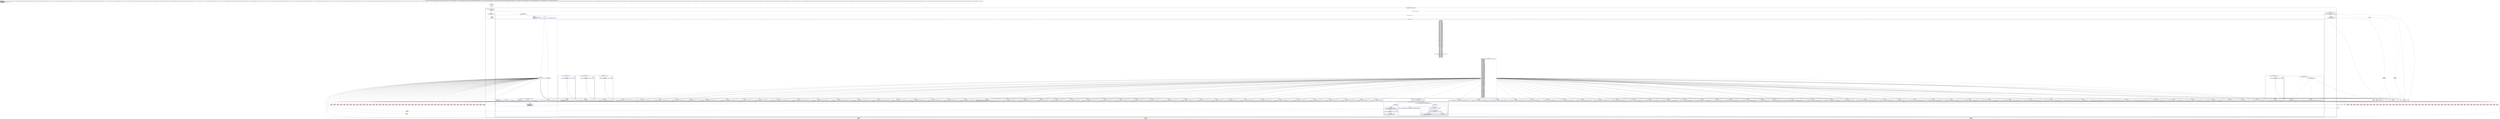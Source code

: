 digraph "CFG forandroidx.constraintlayout.widget.ConstraintSet.populateConstraint(Landroid\/content\/Context;Landroidx\/constraintlayout\/widget\/ConstraintSet$Constraint;Landroid\/content\/res\/TypedArray;Z)V" {
subgraph cluster_Region_2019691921 {
label = "R(1:(2:(2:3|4)|(3:6|(4:8|(1:14)|16|19)|(1:(1:242)))))";
node [shape=record,color=blue];
subgraph cluster_Region_1476681388 {
label = "R(2:(2:3|4)|(3:6|(4:8|(1:14)|16|19)|(1:(1:242))))";
node [shape=record,color=blue];
subgraph cluster_IfRegion_1310854575 {
label = "IF [B:248:0x0004] THEN: R(2:3|4) ELSE: null";
node [shape=record,color=blue];
Node_248 [shape=record,label="{248\:\ 0x0004|if (r18 != false) goto L3\l}"];
subgraph cluster_Region_678732357 {
label = "R(2:3|4)";
node [shape=record,color=blue];
Node_249 [shape=record,label="{249\:\ 0x0006|populateOverride(r15, r16, r17)\l}"];
Node_250 [shape=record,label="{250\:\ 0x0009|RETURN\l|return\l}"];
}
}
subgraph cluster_Region_314633006 {
label = "R(3:6|(4:8|(1:14)|16|19)|(1:(1:242)))";
node [shape=record,color=blue];
Node_251 [shape=record,label="{251\:\ 0x000a|int int r2 = r17.getIndexCount()\lint r3 = 0\l}"];
subgraph cluster_LoopRegion_1858381180 {
label = "LOOP:0: (4:8|(1:14)|16|19)";
node [shape=record,color=blue];
Node_252 [shape=record,label="{252\:\ 0x000f|LOOP_START\lLOOP:0: B:252:0x000f\-\>B:379:0x05eb\lPHI: r3 \l  PHI: (r3v1 'i' int) = (r3v0 'i' int), (r3v5 'i' int) binds: [B:251:0x000a, B:379:0x05eb] A[DONT_GENERATE, DONT_INLINE]\l|if (r3 \< r2) goto L8\l}"];
subgraph cluster_Region_858107518 {
label = "R(4:8|(1:14)|16|19)";
node [shape=record,color=blue];
Node_253 [shape=record,label="{253\:\ 0x0011|int int r4 = r17.getIndex(r3)\l}"];
subgraph cluster_IfRegion_1717904251 {
label = "IF [B:254:0x0018, B:256:0x001c, B:258:0x0020] THEN: R(1:14) ELSE: null";
node [shape=record,color=blue];
Node_254 [shape=record,label="{254\:\ 0x0018|if (r4 != androidx.constraintlayout.widget.C0169R.styleable.Constraint_android_id) goto L10\l}"];
Node_256 [shape=record,label="{256\:\ 0x001c|ADDED_TO_REGION\l|if (androidx.constraintlayout.widget.C0169R.styleable.Constraint_android_layout_marginStart != r4) goto L12\l}"];
Node_258 [shape=record,label="{258\:\ 0x0020|ADDED_TO_REGION\l|if (androidx.constraintlayout.widget.C0169R.styleable.Constraint_android_layout_marginEnd != r4) goto L14\l}"];
subgraph cluster_Region_1074932831 {
label = "R(1:14)";
node [shape=record,color=blue];
Node_259 [shape=record,label="{259\:\ 0x0022|r16.motion.mApply = true\lr16.layout.mApply = true\lr16.propertySet.mApply = true\lr16.transform.mApply = true\l}"];
}
}
subgraph cluster_SwitchRegion_1936276738 {
label = "Switch: 95
 case 1 -> R(2:237|1)
 case 2 -> R(2:235|1)
 case 3 -> R(2:233|1)
 case 4 -> R(2:231|1)
 case 5 -> R(2:229|1)
 case 6 -> R(2:227|1)
 case 7 -> R(2:225|1)
 case 8 -> R(1:(2:222|1)(1:1))
 case 9 -> R(2:218|1)
 case 10 -> R(2:216|1)
 case 11 -> R(2:214|1)
 case 12 -> R(2:212|1)
 case 13 -> R(2:210|1)
 case 14 -> R(2:208|1)
 case 15 -> R(2:206|1)
 case 16 -> R(2:204|1)
 case 17 -> R(2:202|1)
 case 18 -> R(2:200|1)
 case 19 -> R(2:198|1)
 case 20 -> R(2:196|1)
 case 21 -> R(2:194|1)
 case 22 -> R(2:192|1)
 case 23 -> R(2:190|1)
 case 24 -> R(2:188|1)
 case 25 -> R(2:186|1)
 case 26 -> R(2:184|1)
 case 27 -> R(2:182|1)
 case 28 -> R(2:180|1)
 case 29 -> R(2:178|1)
 case 30 -> R(2:176|1)
 case 31 -> R(1:(2:173|1)(1:1))
 case 32 -> R(2:169|1)
 case 33 -> R(2:167|1)
 case 34 -> R(2:165|1)
 case 35 -> R(2:163|1)
 case 36 -> R(2:161|1)
 case 37 -> R(2:159|1)
 case 38 -> R(2:157|1)
 case 39 -> R(2:155|1)
 case 40 -> R(2:153|1)
 case 41 -> R(2:151|1)
 case 42 -> R(2:149|1)
 case 43 -> R(2:147|1)
 case 44 -> R(1:(2:144|1)(1:1))
 case 45 -> R(2:140|1)
 case 46 -> R(2:138|1)
 case 47 -> R(2:136|1)
 case 48 -> R(2:134|1)
 case 49 -> R(2:132|1)
 case 50 -> R(2:130|1)
 case 51 -> R(2:128|1)
 case 52 -> R(2:126|1)
 case 53 -> R(1:(2:123|1)(1:1))
 case 54 -> R(2:119|1)
 case 55 -> R(2:117|1)
 case 56 -> R(2:115|1)
 case 57 -> R(2:113|1)
 case 58 -> R(2:111|1)
 case 59 -> R(2:109|1)
 case 60 -> R(2:107|1)
 case 61 -> R(2:105|1)
 case 62 -> R(2:103|1)
 case 63 -> R(2:101|1)
 case 64 -> R(2:99|1)
 case 65 -> R(1:(2:95|1)(2:97|1))
 case 66 -> R(2:91|1)
 case 67 -> R(2:89|1)
 case 68 -> R(2:87|1)
 case 69 -> R(2:85|1)
 case 70 -> R(2:83|1)
 case 71 -> R(2:81|1)
 case 72 -> R(2:79|1)
 case 73 -> R(2:77|1)
 case 74 -> R(2:75|1)
 case 75 -> R(2:73|1)
 case 76 -> R(2:71|1)
 case 77 -> R(2:69|1)
 case 78 -> R(2:67|1)
 case 79 -> R(2:65|1)
 case 80 -> R(2:63|1)
 case 81 -> R(2:61|1)
 case 82 -> R(2:59|1)
 case 83 -> R(2:57|1)
 case 84 -> R(2:55|1)
 case 85 -> R(2:53|1)
 case 86 -> R(2:36|(2:38|(2:40|1)(1:1))(1:(2:51|1)(2:45|(2:47|1)(2:49|1))))
 case 87 -> R(2:34|1)
 case 88, 89, 90, default -> R(2:17|1)
 case 91 -> R(2:32|1)
 case 92 -> R(2:30|1)
 case 93 -> R(2:28|1)
 case 94 -> R(2:26|1)
 case 95 -> R(2:24|1)
 case 96 -> R(2:22|1)
 case 97 -> R(2:20|1)";
node [shape=record,color=blue];
Node_261 [shape=record,label="{261\:\ 0x0044|switch(androidx.constraintlayout.widget.ConstraintSet.mapToConstant.get(r4)) \{\l    case 1: goto L237;\l    case 2: goto L235;\l    case 3: goto L233;\l    case 4: goto L231;\l    case 5: goto L229;\l    case 6: goto L227;\l    case 7: goto L225;\l    case 8: goto L220;\l    case 9: goto L218;\l    case 10: goto L216;\l    case 11: goto L214;\l    case 12: goto L212;\l    case 13: goto L210;\l    case 14: goto L208;\l    case 15: goto L206;\l    case 16: goto L204;\l    case 17: goto L202;\l    case 18: goto L200;\l    case 19: goto L198;\l    case 20: goto L196;\l    case 21: goto L194;\l    case 22: goto L192;\l    case 23: goto L190;\l    case 24: goto L188;\l    case 25: goto L186;\l    case 26: goto L184;\l    case 27: goto L182;\l    case 28: goto L180;\l    case 29: goto L178;\l    case 30: goto L176;\l    case 31: goto L171;\l    case 32: goto L169;\l    case 33: goto L167;\l    case 34: goto L165;\l    case 35: goto L163;\l    case 36: goto L161;\l    case 37: goto L159;\l    case 38: goto L157;\l    case 39: goto L155;\l    case 40: goto L153;\l    case 41: goto L151;\l    case 42: goto L149;\l    case 43: goto L147;\l    case 44: goto L142;\l    case 45: goto L140;\l    case 46: goto L138;\l    case 47: goto L136;\l    case 48: goto L134;\l    case 49: goto L132;\l    case 50: goto L130;\l    case 51: goto L128;\l    case 52: goto L126;\l    case 53: goto L121;\l    case 54: goto L119;\l    case 55: goto L117;\l    case 56: goto L115;\l    case 57: goto L113;\l    case 58: goto L111;\l    case 59: goto L109;\l    case 60: goto L107;\l    case 61: goto L105;\l    case 62: goto L103;\l    case 63: goto L101;\l    case 64: goto L99;\l    case 65: goto L93;\l    case 66: goto L91;\l    case 67: goto L89;\l    case 68: goto L87;\l    case 69: goto L85;\l    case 70: goto L83;\l    case 71: goto L81;\l    case 72: goto L79;\l    case 73: goto L77;\l    case 74: goto L75;\l    case 75: goto L73;\l    case 76: goto L71;\l    case 77: goto L69;\l    case 78: goto L67;\l    case 79: goto L65;\l    case 80: goto L63;\l    case 81: goto L61;\l    case 82: goto L59;\l    case 83: goto L57;\l    case 84: goto L55;\l    case 85: goto L53;\l    case 86: goto L36;\l    case 87: goto L34;\l    case 88: goto L17;\l    case 89: goto L17;\l    case 90: goto L17;\l    case 91: goto L32;\l    case 92: goto L30;\l    case 93: goto L28;\l    case 94: goto L26;\l    case 95: goto L24;\l    case 96: goto L22;\l    case 97: goto L20;\l    default: goto L17;\l\}\l}"];
subgraph cluster_Region_952998230 {
label = "R(2:237|1)";
node [shape=record,color=blue];
Node_378 [shape=record,label="{378\:\ 0x05de|r16.layout.baselineToBaseline = lookupID(r17, r4, r16.layout.baselineToBaseline)\l}"];
Node_InsnContainer_983165903 [shape=record,label="{|break\l}"];
}
subgraph cluster_Region_646289007 {
label = "R(2:235|1)";
node [shape=record,color=blue];
Node_377 [shape=record,label="{377\:\ 0x05d1|r16.layout.bottomMargin = r17.getDimensionPixelSize(r4, r16.layout.bottomMargin)\l}"];
Node_InsnContainer_1678300742 [shape=record,label="{|break\l}"];
}
subgraph cluster_Region_1765021503 {
label = "R(2:233|1)";
node [shape=record,color=blue];
Node_376 [shape=record,label="{376\:\ 0x05c4|r16.layout.bottomToBottom = lookupID(r17, r4, r16.layout.bottomToBottom)\l}"];
Node_InsnContainer_1776494088 [shape=record,label="{|break\l}"];
}
subgraph cluster_Region_1401923126 {
label = "R(2:231|1)";
node [shape=record,color=blue];
Node_375 [shape=record,label="{375\:\ 0x05b7|r16.layout.bottomToTop = lookupID(r17, r4, r16.layout.bottomToTop)\l}"];
Node_InsnContainer_943886271 [shape=record,label="{|break\l}"];
}
subgraph cluster_Region_131895864 {
label = "R(2:229|1)";
node [shape=record,color=blue];
Node_374 [shape=record,label="{374\:\ 0x05ae|r16.layout.dimensionRatio = r17.getString(r4)\l}"];
Node_InsnContainer_1299238123 [shape=record,label="{|break\l}"];
}
subgraph cluster_Region_232806978 {
label = "R(2:227|1)";
node [shape=record,color=blue];
Node_373 [shape=record,label="{373\:\ 0x05a1|r16.layout.editorAbsoluteX = r17.getDimensionPixelOffset(r4, r16.layout.editorAbsoluteX)\l}"];
Node_InsnContainer_1869126117 [shape=record,label="{|break\l}"];
}
subgraph cluster_Region_1143220526 {
label = "R(2:225|1)";
node [shape=record,color=blue];
Node_372 [shape=record,label="{372\:\ 0x0594|r16.layout.editorAbsoluteY = r17.getDimensionPixelOffset(r4, r16.layout.editorAbsoluteY)\l}"];
Node_InsnContainer_533410150 [shape=record,label="{|break\l}"];
}
subgraph cluster_Region_861432407 {
label = "R(1:(2:222|1)(1:1))";
node [shape=record,color=blue];
subgraph cluster_IfRegion_2021977923 {
label = "IF [B:370:0x0585] THEN: R(2:222|1) ELSE: R(1:1)";
node [shape=record,color=blue];
Node_370 [shape=record,label="{370\:\ 0x0585|if (android.os.Build.VERSION.SDK_INT \>= 17) goto L222\l}"];
subgraph cluster_Region_1781832074 {
label = "R(2:222|1)";
node [shape=record,color=blue];
Node_371 [shape=record,label="{371\:\ 0x0587|r16.layout.endMargin = r17.getDimensionPixelSize(r4, r16.layout.endMargin)\l}"];
Node_InsnContainer_1401480711 [shape=record,label="{|break\l}"];
}
subgraph cluster_Region_353283345 {
label = "R(1:1)";
node [shape=record,color=blue];
Node_InsnContainer_1710516021 [shape=record,label="{|break\l}"];
}
}
}
subgraph cluster_Region_152734630 {
label = "R(2:218|1)";
node [shape=record,color=blue];
Node_368 [shape=record,label="{368\:\ 0x0576|r16.layout.endToEnd = lookupID(r17, r4, r16.layout.endToEnd)\l}"];
Node_InsnContainer_987062847 [shape=record,label="{|break\l}"];
}
subgraph cluster_Region_111669901 {
label = "R(2:216|1)";
node [shape=record,color=blue];
Node_367 [shape=record,label="{367\:\ 0x0568|r16.layout.endToStart = lookupID(r17, r4, r16.layout.endToStart)\l}"];
Node_InsnContainer_779686844 [shape=record,label="{|break\l}"];
}
subgraph cluster_Region_1664079406 {
label = "R(2:214|1)";
node [shape=record,color=blue];
Node_366 [shape=record,label="{366\:\ 0x055a|r16.layout.goneBottomMargin = r17.getDimensionPixelSize(r4, r16.layout.goneBottomMargin)\l}"];
Node_InsnContainer_1325352263 [shape=record,label="{|break\l}"];
}
subgraph cluster_Region_756673288 {
label = "R(2:212|1)";
node [shape=record,color=blue];
Node_365 [shape=record,label="{365\:\ 0x054c|r16.layout.goneEndMargin = r17.getDimensionPixelSize(r4, r16.layout.goneEndMargin)\l}"];
Node_InsnContainer_150228578 [shape=record,label="{|break\l}"];
}
subgraph cluster_Region_1887634102 {
label = "R(2:210|1)";
node [shape=record,color=blue];
Node_364 [shape=record,label="{364\:\ 0x053e|r16.layout.goneLeftMargin = r17.getDimensionPixelSize(r4, r16.layout.goneLeftMargin)\l}"];
Node_InsnContainer_421593561 [shape=record,label="{|break\l}"];
}
subgraph cluster_Region_1225369009 {
label = "R(2:208|1)";
node [shape=record,color=blue];
Node_363 [shape=record,label="{363\:\ 0x0530|r16.layout.goneRightMargin = r17.getDimensionPixelSize(r4, r16.layout.goneRightMargin)\l}"];
Node_InsnContainer_2141390258 [shape=record,label="{|break\l}"];
}
subgraph cluster_Region_1418363928 {
label = "R(2:206|1)";
node [shape=record,color=blue];
Node_362 [shape=record,label="{362\:\ 0x0522|r16.layout.goneStartMargin = r17.getDimensionPixelSize(r4, r16.layout.goneStartMargin)\l}"];
Node_InsnContainer_1271050876 [shape=record,label="{|break\l}"];
}
subgraph cluster_Region_917074986 {
label = "R(2:204|1)";
node [shape=record,color=blue];
Node_361 [shape=record,label="{361\:\ 0x0514|r16.layout.goneTopMargin = r17.getDimensionPixelSize(r4, r16.layout.goneTopMargin)\l}"];
Node_InsnContainer_1634689592 [shape=record,label="{|break\l}"];
}
subgraph cluster_Region_1582778107 {
label = "R(2:202|1)";
node [shape=record,color=blue];
Node_360 [shape=record,label="{360\:\ 0x0506|r16.layout.guideBegin = r17.getDimensionPixelOffset(r4, r16.layout.guideBegin)\l}"];
Node_InsnContainer_1892780037 [shape=record,label="{|break\l}"];
}
subgraph cluster_Region_1526158509 {
label = "R(2:200|1)";
node [shape=record,color=blue];
Node_359 [shape=record,label="{359\:\ 0x04f8|r16.layout.guideEnd = r17.getDimensionPixelOffset(r4, r16.layout.guideEnd)\l}"];
Node_InsnContainer_397970744 [shape=record,label="{|break\l}"];
}
subgraph cluster_Region_1524478383 {
label = "R(2:198|1)";
node [shape=record,color=blue];
Node_358 [shape=record,label="{358\:\ 0x04ea|r16.layout.guidePercent = r17.getFloat(r4, r16.layout.guidePercent)\l}"];
Node_InsnContainer_1236765921 [shape=record,label="{|break\l}"];
}
subgraph cluster_Region_656967418 {
label = "R(2:196|1)";
node [shape=record,color=blue];
Node_357 [shape=record,label="{357\:\ 0x04dc|r16.layout.horizontalBias = r17.getFloat(r4, r16.layout.horizontalBias)\l}"];
Node_InsnContainer_1406359885 [shape=record,label="{|break\l}"];
}
subgraph cluster_Region_1126988922 {
label = "R(2:194|1)";
node [shape=record,color=blue];
Node_356 [shape=record,label="{356\:\ 0x04ce|r16.layout.mHeight = r17.getLayoutDimension(r4, r16.layout.mHeight)\l}"];
Node_InsnContainer_792617618 [shape=record,label="{|break\l}"];
}
subgraph cluster_Region_597564046 {
label = "R(2:192|1)";
node [shape=record,color=blue];
Node_355 [shape=record,label="{355\:\ 0x04b4|r16.propertySet.visibility = r17.getInt(r4, r16.propertySet.visibility)\lr16.propertySet.visibility = androidx.constraintlayout.widget.ConstraintSet.VISIBILITY_FLAGS[r16.propertySet.visibility]\l}"];
Node_InsnContainer_2084371200 [shape=record,label="{|break\l}"];
}
subgraph cluster_Region_351901595 {
label = "R(2:190|1)";
node [shape=record,color=blue];
Node_354 [shape=record,label="{354\:\ 0x04a6|r16.layout.mWidth = r17.getLayoutDimension(r4, r16.layout.mWidth)\l}"];
Node_InsnContainer_152678626 [shape=record,label="{|break\l}"];
}
subgraph cluster_Region_2005257384 {
label = "R(2:188|1)";
node [shape=record,color=blue];
Node_353 [shape=record,label="{353\:\ 0x0498|r16.layout.leftMargin = r17.getDimensionPixelSize(r4, r16.layout.leftMargin)\l}"];
Node_InsnContainer_1086953917 [shape=record,label="{|break\l}"];
}
subgraph cluster_Region_1466610062 {
label = "R(2:186|1)";
node [shape=record,color=blue];
Node_352 [shape=record,label="{352\:\ 0x048a|r16.layout.leftToLeft = lookupID(r17, r4, r16.layout.leftToLeft)\l}"];
Node_InsnContainer_473913796 [shape=record,label="{|break\l}"];
}
subgraph cluster_Region_74681223 {
label = "R(2:184|1)";
node [shape=record,color=blue];
Node_351 [shape=record,label="{351\:\ 0x047c|r16.layout.leftToRight = lookupID(r17, r4, r16.layout.leftToRight)\l}"];
Node_InsnContainer_130041272 [shape=record,label="{|break\l}"];
}
subgraph cluster_Region_1550750173 {
label = "R(2:182|1)";
node [shape=record,color=blue];
Node_350 [shape=record,label="{350\:\ 0x046e|r16.layout.orientation = r17.getInt(r4, r16.layout.orientation)\l}"];
Node_InsnContainer_1134197506 [shape=record,label="{|break\l}"];
}
subgraph cluster_Region_89646708 {
label = "R(2:180|1)";
node [shape=record,color=blue];
Node_349 [shape=record,label="{349\:\ 0x0460|r16.layout.rightMargin = r17.getDimensionPixelSize(r4, r16.layout.rightMargin)\l}"];
Node_InsnContainer_1326585533 [shape=record,label="{|break\l}"];
}
subgraph cluster_Region_120832401 {
label = "R(2:178|1)";
node [shape=record,color=blue];
Node_348 [shape=record,label="{348\:\ 0x0452|r16.layout.rightToLeft = lookupID(r17, r4, r16.layout.rightToLeft)\l}"];
Node_InsnContainer_688232418 [shape=record,label="{|break\l}"];
}
subgraph cluster_Region_520375619 {
label = "R(2:176|1)";
node [shape=record,color=blue];
Node_347 [shape=record,label="{347\:\ 0x0444|r16.layout.rightToRight = lookupID(r17, r4, r16.layout.rightToRight)\l}"];
Node_InsnContainer_753789695 [shape=record,label="{|break\l}"];
}
subgraph cluster_Region_1019205131 {
label = "R(1:(2:173|1)(1:1))";
node [shape=record,color=blue];
subgraph cluster_IfRegion_1674025183 {
label = "IF [B:345:0x0434] THEN: R(2:173|1) ELSE: R(1:1)";
node [shape=record,color=blue];
Node_345 [shape=record,label="{345\:\ 0x0434|if (android.os.Build.VERSION.SDK_INT \>= 17) goto L173\l}"];
subgraph cluster_Region_927778567 {
label = "R(2:173|1)";
node [shape=record,color=blue];
Node_346 [shape=record,label="{346\:\ 0x0436|r16.layout.startMargin = r17.getDimensionPixelSize(r4, r16.layout.startMargin)\l}"];
Node_InsnContainer_1727572418 [shape=record,label="{|break\l}"];
}
subgraph cluster_Region_629218800 {
label = "R(1:1)";
node [shape=record,color=blue];
Node_InsnContainer_1741461701 [shape=record,label="{|break\l}"];
}
}
}
subgraph cluster_Region_227730396 {
label = "R(2:169|1)";
node [shape=record,color=blue];
Node_343 [shape=record,label="{343\:\ 0x0424|r16.layout.startToEnd = lookupID(r17, r4, r16.layout.startToEnd)\l}"];
Node_InsnContainer_949155203 [shape=record,label="{|break\l}"];
}
subgraph cluster_Region_347374774 {
label = "R(2:167|1)";
node [shape=record,color=blue];
Node_342 [shape=record,label="{342\:\ 0x0416|r16.layout.startToStart = lookupID(r17, r4, r16.layout.startToStart)\l}"];
Node_InsnContainer_453508586 [shape=record,label="{|break\l}"];
}
subgraph cluster_Region_694660406 {
label = "R(2:165|1)";
node [shape=record,color=blue];
Node_341 [shape=record,label="{341\:\ 0x0408|r16.layout.topMargin = r17.getDimensionPixelSize(r4, r16.layout.topMargin)\l}"];
Node_InsnContainer_910429671 [shape=record,label="{|break\l}"];
}
subgraph cluster_Region_2017600482 {
label = "R(2:163|1)";
node [shape=record,color=blue];
Node_340 [shape=record,label="{340\:\ 0x03fa|r16.layout.topToBottom = lookupID(r17, r4, r16.layout.topToBottom)\l}"];
Node_InsnContainer_894284122 [shape=record,label="{|break\l}"];
}
subgraph cluster_Region_1658102581 {
label = "R(2:161|1)";
node [shape=record,color=blue];
Node_339 [shape=record,label="{339\:\ 0x03ec|r16.layout.topToTop = lookupID(r17, r4, r16.layout.topToTop)\l}"];
Node_InsnContainer_450651293 [shape=record,label="{|break\l}"];
}
subgraph cluster_Region_1383402221 {
label = "R(2:159|1)";
node [shape=record,color=blue];
Node_338 [shape=record,label="{338\:\ 0x03de|r16.layout.verticalBias = r17.getFloat(r4, r16.layout.verticalBias)\l}"];
Node_InsnContainer_1041248897 [shape=record,label="{|break\l}"];
}
subgraph cluster_Region_1181684616 {
label = "R(2:157|1)";
node [shape=record,color=blue];
Node_337 [shape=record,label="{337\:\ 0x03d4|r16.mViewId = r17.getResourceId(r4, r16.mViewId)\l}"];
Node_InsnContainer_674053009 [shape=record,label="{|break\l}"];
}
subgraph cluster_Region_794523028 {
label = "R(2:155|1)";
node [shape=record,color=blue];
Node_336 [shape=record,label="{336\:\ 0x03c6|r16.layout.horizontalWeight = r17.getFloat(r4, r16.layout.horizontalWeight)\l}"];
Node_InsnContainer_1890748591 [shape=record,label="{|break\l}"];
}
subgraph cluster_Region_1750185537 {
label = "R(2:153|1)";
node [shape=record,color=blue];
Node_335 [shape=record,label="{335\:\ 0x03b8|r16.layout.verticalWeight = r17.getFloat(r4, r16.layout.verticalWeight)\l}"];
Node_InsnContainer_154395304 [shape=record,label="{|break\l}"];
}
subgraph cluster_Region_311028676 {
label = "R(2:151|1)";
node [shape=record,color=blue];
Node_334 [shape=record,label="{334\:\ 0x03aa|r16.layout.horizontalChainStyle = r17.getInt(r4, r16.layout.horizontalChainStyle)\l}"];
Node_InsnContainer_914902325 [shape=record,label="{|break\l}"];
}
subgraph cluster_Region_742672718 {
label = "R(2:149|1)";
node [shape=record,color=blue];
Node_333 [shape=record,label="{333\:\ 0x039c|r16.layout.verticalChainStyle = r17.getInt(r4, r16.layout.verticalChainStyle)\l}"];
Node_InsnContainer_2008553926 [shape=record,label="{|break\l}"];
}
subgraph cluster_Region_1481076359 {
label = "R(2:147|1)";
node [shape=record,color=blue];
Node_332 [shape=record,label="{332\:\ 0x038e|r16.propertySet.alpha = r17.getFloat(r4, r16.propertySet.alpha)\l}"];
Node_InsnContainer_321589358 [shape=record,label="{|break\l}"];
}
subgraph cluster_Region_85693953 {
label = "R(1:(2:144|1)(1:1))";
node [shape=record,color=blue];
subgraph cluster_IfRegion_1896780402 {
label = "IF [B:330:0x037a] THEN: R(2:144|1) ELSE: R(1:1)";
node [shape=record,color=blue];
Node_330 [shape=record,label="{330\:\ 0x037a|if (android.os.Build.VERSION.SDK_INT \>= 21) goto L144\l}"];
subgraph cluster_Region_1036068976 {
label = "R(2:144|1)";
node [shape=record,color=blue];
Node_331 [shape=record,label="{331\:\ 0x037c|r16.transform.applyElevation = true\lr16.transform.elevation = r17.getDimension(r4, r16.transform.elevation)\l}"];
Node_InsnContainer_1188025276 [shape=record,label="{|break\l}"];
}
subgraph cluster_Region_220992363 {
label = "R(1:1)";
node [shape=record,color=blue];
Node_InsnContainer_1415456593 [shape=record,label="{|break\l}"];
}
}
}
subgraph cluster_Region_1615537095 {
label = "R(2:140|1)";
node [shape=record,color=blue];
Node_328 [shape=record,label="{328\:\ 0x036a|r16.transform.rotationX = r17.getFloat(r4, r16.transform.rotationX)\l}"];
Node_InsnContainer_1363583658 [shape=record,label="{|break\l}"];
}
subgraph cluster_Region_1850411193 {
label = "R(2:138|1)";
node [shape=record,color=blue];
Node_327 [shape=record,label="{327\:\ 0x035c|r16.transform.rotationY = r17.getFloat(r4, r16.transform.rotationY)\l}"];
Node_InsnContainer_1764542733 [shape=record,label="{|break\l}"];
}
subgraph cluster_Region_228290721 {
label = "R(2:136|1)";
node [shape=record,color=blue];
Node_326 [shape=record,label="{326\:\ 0x034e|r16.transform.scaleX = r17.getFloat(r4, r16.transform.scaleX)\l}"];
Node_InsnContainer_83245064 [shape=record,label="{|break\l}"];
}
subgraph cluster_Region_967662538 {
label = "R(2:134|1)";
node [shape=record,color=blue];
Node_325 [shape=record,label="{325\:\ 0x0340|r16.transform.scaleY = r17.getFloat(r4, r16.transform.scaleY)\l}"];
Node_InsnContainer_565703528 [shape=record,label="{|break\l}"];
}
subgraph cluster_Region_4260387 {
label = "R(2:132|1)";
node [shape=record,color=blue];
Node_324 [shape=record,label="{324\:\ 0x0332|r16.transform.transformPivotX = r17.getDimension(r4, r16.transform.transformPivotX)\l}"];
Node_InsnContainer_1166038534 [shape=record,label="{|break\l}"];
}
subgraph cluster_Region_922340434 {
label = "R(2:130|1)";
node [shape=record,color=blue];
Node_323 [shape=record,label="{323\:\ 0x0324|r16.transform.transformPivotY = r17.getDimension(r4, r16.transform.transformPivotY)\l}"];
Node_InsnContainer_1256954650 [shape=record,label="{|break\l}"];
}
subgraph cluster_Region_1613872212 {
label = "R(2:128|1)";
node [shape=record,color=blue];
Node_322 [shape=record,label="{322\:\ 0x0316|r16.transform.translationX = r17.getDimension(r4, r16.transform.translationX)\l}"];
Node_InsnContainer_2137578551 [shape=record,label="{|break\l}"];
}
subgraph cluster_Region_865192083 {
label = "R(2:126|1)";
node [shape=record,color=blue];
Node_321 [shape=record,label="{321\:\ 0x0308|r16.transform.translationY = r17.getDimension(r4, r16.transform.translationY)\l}"];
Node_InsnContainer_1641700353 [shape=record,label="{|break\l}"];
}
subgraph cluster_Region_648873562 {
label = "R(1:(2:123|1)(1:1))";
node [shape=record,color=blue];
subgraph cluster_IfRegion_814250718 {
label = "IF [B:319:0x02f8] THEN: R(2:123|1) ELSE: R(1:1)";
node [shape=record,color=blue];
Node_319 [shape=record,label="{319\:\ 0x02f8|if (android.os.Build.VERSION.SDK_INT \>= 21) goto L123\l}"];
subgraph cluster_Region_1003066584 {
label = "R(2:123|1)";
node [shape=record,color=blue];
Node_320 [shape=record,label="{320\:\ 0x02fa|r16.transform.translationZ = r17.getDimension(r4, r16.transform.translationZ)\l}"];
Node_InsnContainer_163090844 [shape=record,label="{|break\l}"];
}
subgraph cluster_Region_976350974 {
label = "R(1:1)";
node [shape=record,color=blue];
Node_InsnContainer_1960878132 [shape=record,label="{|break\l}"];
}
}
}
subgraph cluster_Region_1126843567 {
label = "R(2:119|1)";
node [shape=record,color=blue];
Node_317 [shape=record,label="{317\:\ 0x02e8|r16.layout.widthDefault = r17.getInt(r4, r16.layout.widthDefault)\l}"];
Node_InsnContainer_130906876 [shape=record,label="{|break\l}"];
}
subgraph cluster_Region_773100418 {
label = "R(2:117|1)";
node [shape=record,color=blue];
Node_316 [shape=record,label="{316\:\ 0x02da|r16.layout.heightDefault = r17.getInt(r4, r16.layout.heightDefault)\l}"];
Node_InsnContainer_1253326824 [shape=record,label="{|break\l}"];
}
subgraph cluster_Region_335287171 {
label = "R(2:115|1)";
node [shape=record,color=blue];
Node_315 [shape=record,label="{315\:\ 0x02cc|r16.layout.widthMax = r17.getDimensionPixelSize(r4, r16.layout.widthMax)\l}"];
Node_InsnContainer_2135387742 [shape=record,label="{|break\l}"];
}
subgraph cluster_Region_1684286064 {
label = "R(2:113|1)";
node [shape=record,color=blue];
Node_314 [shape=record,label="{314\:\ 0x02be|r16.layout.heightMax = r17.getDimensionPixelSize(r4, r16.layout.heightMax)\l}"];
Node_InsnContainer_249008258 [shape=record,label="{|break\l}"];
}
subgraph cluster_Region_1979319663 {
label = "R(2:111|1)";
node [shape=record,color=blue];
Node_313 [shape=record,label="{313\:\ 0x02b0|r16.layout.widthMin = r17.getDimensionPixelSize(r4, r16.layout.widthMin)\l}"];
Node_InsnContainer_1654718782 [shape=record,label="{|break\l}"];
}
subgraph cluster_Region_2146959569 {
label = "R(2:109|1)";
node [shape=record,color=blue];
Node_312 [shape=record,label="{312\:\ 0x02a2|r16.layout.heightMin = r17.getDimensionPixelSize(r4, r16.layout.heightMin)\l}"];
Node_InsnContainer_151071229 [shape=record,label="{|break\l}"];
}
subgraph cluster_Region_208368806 {
label = "R(2:107|1)";
node [shape=record,color=blue];
Node_311 [shape=record,label="{311\:\ 0x0294|r16.transform.rotation = r17.getFloat(r4, r16.transform.rotation)\l}"];
Node_InsnContainer_1307607837 [shape=record,label="{|break\l}"];
}
subgraph cluster_Region_1234823409 {
label = "R(2:105|1)";
node [shape=record,color=blue];
Node_310 [shape=record,label="{310\:\ 0x0286|r16.layout.circleConstraint = lookupID(r17, r4, r16.layout.circleConstraint)\l}"];
Node_InsnContainer_2140228001 [shape=record,label="{|break\l}"];
}
subgraph cluster_Region_1827495376 {
label = "R(2:103|1)";
node [shape=record,color=blue];
Node_309 [shape=record,label="{309\:\ 0x0278|r16.layout.circleRadius = r17.getDimensionPixelSize(r4, r16.layout.circleRadius)\l}"];
Node_InsnContainer_366153628 [shape=record,label="{|break\l}"];
}
subgraph cluster_Region_1395402260 {
label = "R(2:101|1)";
node [shape=record,color=blue];
Node_308 [shape=record,label="{308\:\ 0x026a|r16.layout.circleAngle = r17.getFloat(r4, r16.layout.circleAngle)\l}"];
Node_InsnContainer_362643994 [shape=record,label="{|break\l}"];
}
subgraph cluster_Region_79013523 {
label = "R(2:99|1)";
node [shape=record,color=blue];
Node_307 [shape=record,label="{307\:\ 0x025c|r16.motion.mAnimateRelativeTo = lookupID(r17, r4, r16.motion.mAnimateRelativeTo)\l}"];
Node_InsnContainer_1547437023 [shape=record,label="{|break\l}"];
}
subgraph cluster_Region_697669048 {
label = "R(1:(2:95|1)(2:97|1))";
node [shape=record,color=blue];
subgraph cluster_IfRegion_40704148 {
label = "IF [B:304:0x0242] THEN: R(2:95|1) ELSE: R(2:97|1)";
node [shape=record,color=blue];
Node_304 [shape=record,label="{304\:\ 0x0242|if (r17.peekValue(r4).type == 3) goto L95\l}"];
subgraph cluster_Region_73975508 {
label = "R(2:95|1)";
node [shape=record,color=blue];
Node_305 [shape=record,label="{305\:\ 0x0244|r16.motion.mTransitionEasing = r17.getString(r4)\l}"];
Node_InsnContainer_616026361 [shape=record,label="{|break\l}"];
}
subgraph cluster_Region_910580939 {
label = "R(2:97|1)";
node [shape=record,color=blue];
Node_306 [shape=record,label="{306\:\ 0x024e|r16.motion.mTransitionEasing = androidx.constraintlayout.core.motion.utils.Easing.NAMED_EASING[r17.getInteger(r4, 0)]\l}"];
Node_InsnContainer_1573067559 [shape=record,label="{|break\l}"];
}
}
}
subgraph cluster_Region_527361454 {
label = "R(2:91|1)";
node [shape=record,color=blue];
Node_302 [shape=record,label="{302\:\ 0x0232|r16.motion.mDrawPath = r17.getInt(r4, 0)\l}"];
Node_InsnContainer_1633536443 [shape=record,label="{|break\l}"];
}
subgraph cluster_Region_1974331247 {
label = "R(2:89|1)";
node [shape=record,color=blue];
Node_301 [shape=record,label="{301\:\ 0x0224|r16.motion.mPathRotate = r17.getFloat(r4, r16.motion.mPathRotate)\l}"];
Node_InsnContainer_1692448893 [shape=record,label="{|break\l}"];
}
subgraph cluster_Region_934396264 {
label = "R(2:87|1)";
node [shape=record,color=blue];
Node_300 [shape=record,label="{300\:\ 0x0216|r16.propertySet.mProgress = r17.getFloat(r4, r16.propertySet.mProgress)\l}"];
Node_InsnContainer_2127207424 [shape=record,label="{|break\l}"];
}
subgraph cluster_Region_857043793 {
label = "R(2:85|1)";
node [shape=record,color=blue];
Node_299 [shape=record,label="{299\:\ 0x020c|r16.layout.widthPercent = r17.getFloat(r4, 1.0f)\l}"];
Node_InsnContainer_999664349 [shape=record,label="{|break\l}"];
}
subgraph cluster_Region_1539224328 {
label = "R(2:83|1)";
node [shape=record,color=blue];
Node_298 [shape=record,label="{298\:\ 0x0202|r16.layout.heightPercent = r17.getFloat(r4, 1.0f)\l}"];
Node_InsnContainer_881503237 [shape=record,label="{|break\l}"];
}
subgraph cluster_Region_1439226297 {
label = "R(2:81|1)";
node [shape=record,color=blue];
Node_297 [shape=record,label="{297\:\ 0x01fb|android.util.Log.e(androidx.constraintlayout.widget.ConstraintSet.TAG, \"CURRENTLY UNSUPPORTED\")\l}"];
Node_InsnContainer_2143839644 [shape=record,label="{|break\l}"];
}
subgraph cluster_Region_1102229903 {
label = "R(2:79|1)";
node [shape=record,color=blue];
Node_296 [shape=record,label="{296\:\ 0x01ed|r16.layout.mBarrierDirection = r17.getInt(r4, r16.layout.mBarrierDirection)\l}"];
Node_InsnContainer_1771957242 [shape=record,label="{|break\l}"];
}
subgraph cluster_Region_2016514640 {
label = "R(2:77|1)";
node [shape=record,color=blue];
Node_295 [shape=record,label="{295\:\ 0x01df|r16.layout.mBarrierMargin = r17.getDimensionPixelSize(r4, r16.layout.mBarrierMargin)\l}"];
Node_InsnContainer_135698504 [shape=record,label="{|break\l}"];
}
subgraph cluster_Region_1621555708 {
label = "R(2:75|1)";
node [shape=record,color=blue];
Node_294 [shape=record,label="{294\:\ 0x01d5|r16.layout.mReferenceIdString = r17.getString(r4)\l}"];
Node_InsnContainer_453025250 [shape=record,label="{|break\l}"];
}
subgraph cluster_Region_1311649811 {
label = "R(2:73|1)";
node [shape=record,color=blue];
Node_293 [shape=record,label="{293\:\ 0x01c7|r16.layout.mBarrierAllowsGoneWidgets = r17.getBoolean(r4, r16.layout.mBarrierAllowsGoneWidgets)\l}"];
Node_InsnContainer_668528539 [shape=record,label="{|break\l}"];
}
subgraph cluster_Region_440716944 {
label = "R(2:71|1)";
node [shape=record,color=blue];
Node_292 [shape=record,label="{292\:\ 0x01b9|r16.motion.mPathMotionArc = r17.getInt(r4, r16.motion.mPathMotionArc)\l}"];
Node_InsnContainer_555483809 [shape=record,label="{|break\l}"];
}
subgraph cluster_Region_1855159450 {
label = "R(2:69|1)";
node [shape=record,color=blue];
Node_291 [shape=record,label="{291\:\ 0x01af|r16.layout.mConstraintTag = r17.getString(r4)\l}"];
Node_InsnContainer_502536722 [shape=record,label="{|break\l}"];
}
subgraph cluster_Region_959250861 {
label = "R(2:67|1)";
node [shape=record,color=blue];
Node_290 [shape=record,label="{290\:\ 0x01a1|r16.propertySet.mVisibilityMode = r17.getInt(r4, r16.propertySet.mVisibilityMode)\l}"];
Node_InsnContainer_42232771 [shape=record,label="{|break\l}"];
}
subgraph cluster_Region_112988211 {
label = "R(2:65|1)";
node [shape=record,color=blue];
Node_289 [shape=record,label="{289\:\ 0x0193|r16.motion.mMotionStagger = r17.getFloat(r4, r16.motion.mMotionStagger)\l}"];
Node_InsnContainer_1648425023 [shape=record,label="{|break\l}"];
}
subgraph cluster_Region_984645178 {
label = "R(2:63|1)";
node [shape=record,color=blue];
Node_288 [shape=record,label="{288\:\ 0x0185|r16.layout.constrainedWidth = r17.getBoolean(r4, r16.layout.constrainedWidth)\l}"];
Node_InsnContainer_587790300 [shape=record,label="{|break\l}"];
}
subgraph cluster_Region_1328722522 {
label = "R(2:61|1)";
node [shape=record,color=blue];
Node_287 [shape=record,label="{287\:\ 0x0177|r16.layout.constrainedHeight = r17.getBoolean(r4, r16.layout.constrainedHeight)\l}"];
Node_InsnContainer_504454437 [shape=record,label="{|break\l}"];
}
subgraph cluster_Region_516158072 {
label = "R(2:59|1)";
node [shape=record,color=blue];
Node_286 [shape=record,label="{286\:\ 0x0169|r16.motion.mAnimateCircleAngleTo = r17.getInteger(r4, r16.motion.mAnimateCircleAngleTo)\l}"];
Node_InsnContainer_1072363351 [shape=record,label="{|break\l}"];
}
subgraph cluster_Region_2023248923 {
label = "R(2:57|1)";
node [shape=record,color=blue];
Node_285 [shape=record,label="{285\:\ 0x015b|r16.transform.transformPivotTarget = lookupID(r17, r4, r16.transform.transformPivotTarget)\l}"];
Node_InsnContainer_1510896021 [shape=record,label="{|break\l}"];
}
subgraph cluster_Region_1105241244 {
label = "R(2:55|1)";
node [shape=record,color=blue];
Node_284 [shape=record,label="{284\:\ 0x014d|r16.motion.mQuantizeMotionSteps = r17.getInteger(r4, r16.motion.mQuantizeMotionSteps)\l}"];
Node_InsnContainer_1054661407 [shape=record,label="{|break\l}"];
}
subgraph cluster_Region_463109784 {
label = "R(2:53|1)";
node [shape=record,color=blue];
Node_283 [shape=record,label="{283\:\ 0x013f|r16.motion.mQuantizeMotionPhase = r17.getFloat(r4, r16.motion.mQuantizeMotionPhase)\l}"];
Node_InsnContainer_716198292 [shape=record,label="{|break\l}"];
}
subgraph cluster_Region_441130913 {
label = "R(2:36|(2:38|(2:40|1)(1:1))(1:(2:51|1)(2:45|(2:47|1)(2:49|1))))";
node [shape=record,color=blue];
Node_271 [shape=record,label="{271\:\ 0x00e7|android.util.TypedValue android.util.TypedValue r5 = r17.peekValue(r4)\l}"];
subgraph cluster_IfRegion_1563635112 {
label = "IF [B:272:0x00ef] THEN: R(2:38|(2:40|1)(1:1)) ELSE: R(1:(2:51|1)(2:45|(2:47|1)(2:49|1)))";
node [shape=record,color=blue];
Node_272 [shape=record,label="{272\:\ 0x00ef|if (r5.type == 1) goto L38\l}"];
subgraph cluster_Region_541702271 {
label = "R(2:38|(2:40|1)(1:1))";
node [shape=record,color=blue];
Node_273 [shape=record,label="{273\:\ 0x00f1|r16.motion.mQuantizeInterpolatorID = r17.getResourceId(r4, \-1)\l}"];
subgraph cluster_IfRegion_1116232666 {
label = "IF [B:274:0x00fd] THEN: R(2:40|1) ELSE: R(1:1)";
node [shape=record,color=blue];
Node_274 [shape=record,label="{274\:\ 0x00fd|if (r16.motion.mQuantizeInterpolatorID != (\-1)) goto L40\l}"];
subgraph cluster_Region_1797462215 {
label = "R(2:40|1)";
node [shape=record,color=blue];
Node_275 [shape=record,label="{275\:\ 0x00ff|r16.motion.mQuantizeInterpolatorType = \-2\l}"];
Node_InsnContainer_872358559 [shape=record,label="{|break\l}"];
}
subgraph cluster_Region_468445573 {
label = "R(1:1)";
node [shape=record,color=blue];
Node_InsnContainer_456996777 [shape=record,label="{|break\l}"];
}
}
}
subgraph cluster_Region_1747706153 {
label = "R(1:(2:51|1)(2:45|(2:47|1)(2:49|1))) | ELSE_IF_CHAIN\l";
node [shape=record,color=blue];
subgraph cluster_IfRegion_1082534318 {
label = "IF [B:277:0x0107] THEN: R(2:51|1) ELSE: R(2:45|(2:47|1)(2:49|1)) | ELSE_IF_CHAIN\l";
node [shape=record,color=blue];
Node_277 [shape=record,label="{277\:\ 0x0107|if (r5.type != 3) goto L51\l}"];
subgraph cluster_Region_1682517166 {
label = "R(2:51|1)";
node [shape=record,color=blue];
Node_282 [shape=record,label="{282\:\ 0x0131|r16.motion.mQuantizeInterpolatorType = r17.getInteger(r4, r16.motion.mQuantizeInterpolatorID)\l}"];
Node_InsnContainer_571137385 [shape=record,label="{|break\l}"];
}
subgraph cluster_Region_753922049 {
label = "R(2:45|(2:47|1)(2:49|1))";
node [shape=record,color=blue];
Node_278 [shape=record,label="{278\:\ 0x0109|r16.motion.mQuantizeInterpolatorString = r17.getString(r4)\l}"];
subgraph cluster_IfRegion_1726590828 {
label = "IF [B:279:0x011b] THEN: R(2:47|1) ELSE: R(2:49|1)";
node [shape=record,color=blue];
Node_279 [shape=record,label="{279\:\ 0x011b|if (r16.motion.mQuantizeInterpolatorString.indexOf(\"\/\") \> 0) goto L47\l}"];
subgraph cluster_Region_1855669290 {
label = "R(2:47|1)";
node [shape=record,color=blue];
Node_280 [shape=record,label="{280\:\ 0x011d|r16.motion.mQuantizeInterpolatorID = r17.getResourceId(r4, \-1)\lr16.motion.mQuantizeInterpolatorType = \-2\l}"];
Node_InsnContainer_337333351 [shape=record,label="{|break\l}"];
}
subgraph cluster_Region_588174692 {
label = "R(2:49|1)";
node [shape=record,color=blue];
Node_281 [shape=record,label="{281\:\ 0x012b|r16.motion.mQuantizeInterpolatorType = \-1\l}"];
Node_InsnContainer_1461433849 [shape=record,label="{|break\l}"];
}
}
}
}
}
}
}
subgraph cluster_Region_66880454 {
label = "R(2:34|1)";
node [shape=record,color=blue];
Node_270 [shape=record,label="{270\:\ 0x00c1|android.util.Log.w(androidx.constraintlayout.widget.ConstraintSet.TAG, \"unused attribute 0x\" + java.lang.Integer.toHexString(r4) + \"   \" + androidx.constraintlayout.widget.ConstraintSet.mapToConstant.get(r4))\l}"];
Node_InsnContainer_2082661049 [shape=record,label="{|break\l}"];
}
subgraph cluster_Region_788390731 {
label = "R(2:17|1)";
node [shape=record,color=blue];
Node_262 [shape=record,label="{262\:\ 0x0047|android.util.Log.w(androidx.constraintlayout.widget.ConstraintSet.TAG, \"Unknown attribute 0x\" + java.lang.Integer.toHexString(r4) + \"   \" + androidx.constraintlayout.widget.ConstraintSet.mapToConstant.get(r4))\l}"];
Node_InsnContainer_840233262 [shape=record,label="{|break\l}"];
}
subgraph cluster_Region_2101436781 {
label = "R(2:32|1)";
node [shape=record,color=blue];
Node_269 [shape=record,label="{269\:\ 0x00b3|r16.layout.baselineToTop = lookupID(r17, r4, r16.layout.baselineToTop)\l}"];
Node_InsnContainer_1734653949 [shape=record,label="{|break\l}"];
}
subgraph cluster_Region_1229963515 {
label = "R(2:30|1)";
node [shape=record,color=blue];
Node_268 [shape=record,label="{268\:\ 0x00a5|r16.layout.baselineToBottom = lookupID(r17, r4, r16.layout.baselineToBottom)\l}"];
Node_InsnContainer_1834644117 [shape=record,label="{|break\l}"];
}
subgraph cluster_Region_785025191 {
label = "R(2:28|1)";
node [shape=record,color=blue];
Node_267 [shape=record,label="{267\:\ 0x0097|r16.layout.baselineMargin = r17.getDimensionPixelSize(r4, r16.layout.baselineMargin)\l}"];
Node_InsnContainer_109474477 [shape=record,label="{|break\l}"];
}
subgraph cluster_Region_1869398414 {
label = "R(2:26|1)";
node [shape=record,color=blue];
Node_266 [shape=record,label="{266\:\ 0x0089|r16.layout.goneBaselineMargin = r17.getDimensionPixelSize(r4, r16.layout.goneBaselineMargin)\l}"];
Node_InsnContainer_319712978 [shape=record,label="{|break\l}"];
}
subgraph cluster_Region_424713991 {
label = "R(2:24|1)";
node [shape=record,color=blue];
Node_265 [shape=record,label="{265\:\ 0x0082|parseDimensionConstraints(r16.layout, r17, r4, 0)\l}"];
Node_InsnContainer_1368909841 [shape=record,label="{|break\l}"];
}
subgraph cluster_Region_783277262 {
label = "R(2:22|1)";
node [shape=record,color=blue];
Node_264 [shape=record,label="{264\:\ 0x007b|parseDimensionConstraints(r16.layout, r17, r4, 1)\l}"];
Node_InsnContainer_1869084268 [shape=record,label="{|break\l}"];
}
subgraph cluster_Region_1423631884 {
label = "R(2:20|1)";
node [shape=record,color=blue];
Node_263 [shape=record,label="{263\:\ 0x006d|r16.layout.mWrapBehavior = r17.getInt(r4, r16.layout.mWrapBehavior)\l}"];
Node_InsnContainer_1514271287 [shape=record,label="{|break\l}"];
}
}
Node_379 [shape=record,label="{379\:\ 0x05eb|LOOP_END\lLOOP:0: B:252:0x000f\-\>B:379:0x05eb\l|r3++\l}"];
}
}
subgraph cluster_Region_978943827 {
label = "R(1:(1:242))";
node [shape=record,color=blue];
subgraph cluster_IfRegion_1415630697 {
label = "IF [B:381:0x05f3] THEN: R(1:242) ELSE: null";
node [shape=record,color=blue];
Node_381 [shape=record,label="{381\:\ 0x05f3|if (r16.layout.mReferenceIdString != null) goto L242\l}"];
subgraph cluster_Region_82089759 {
label = "R(1:242)";
node [shape=record,color=blue];
Node_382 [shape=record,label="{382\:\ 0x05f5|r16.layout.mReferenceIds = null\l}"];
}
}
}
}
}
}
Node_245 [shape=record,color=red,label="{245\:\ ?|MTH_ENTER_BLOCK\l}"];
Node_247 [shape=record,color=red,label="{247\:\ 0x0000}"];
Node_246 [shape=record,color=red,label="{246\:\ ?|MTH_EXIT_BLOCK\l}"];
Node_255 [shape=record,color=red,label="{255\:\ 0x001a}"];
Node_257 [shape=record,color=red,label="{257\:\ 0x001e}"];
Node_260 [shape=record,color=red,label="{260\:\ 0x0032}"];
Node_386 [shape=record,color=red,label="{386\:\ 0x05eb|SYNTHETIC\l}"];
Node_387 [shape=record,color=red,label="{387\:\ 0x05eb|SYNTHETIC\l}"];
Node_388 [shape=record,color=red,label="{388\:\ 0x05eb|SYNTHETIC\l}"];
Node_389 [shape=record,color=red,label="{389\:\ 0x05eb|SYNTHETIC\l}"];
Node_390 [shape=record,color=red,label="{390\:\ 0x05eb|SYNTHETIC\l}"];
Node_391 [shape=record,color=red,label="{391\:\ 0x05eb|SYNTHETIC\l}"];
Node_392 [shape=record,color=red,label="{392\:\ 0x05eb|SYNTHETIC\l}"];
Node_393 [shape=record,color=red,label="{393\:\ 0x05eb|SYNTHETIC\l}"];
Node_394 [shape=record,color=red,label="{394\:\ 0x05eb|SYNTHETIC\l}"];
Node_396 [shape=record,color=red,label="{396\:\ 0x05eb|SYNTHETIC\l}"];
Node_395 [shape=record,color=red,label="{395\:\ 0x05eb|SYNTHETIC\l}"];
Node_276 [shape=record,color=red,label="{276\:\ 0x0105}"];
Node_397 [shape=record,color=red,label="{397\:\ 0x05eb|SYNTHETIC\l}"];
Node_398 [shape=record,color=red,label="{398\:\ 0x05eb|SYNTHETIC\l}"];
Node_399 [shape=record,color=red,label="{399\:\ 0x05eb|SYNTHETIC\l}"];
Node_400 [shape=record,color=red,label="{400\:\ 0x05eb|SYNTHETIC\l}"];
Node_401 [shape=record,color=red,label="{401\:\ 0x05eb|SYNTHETIC\l}"];
Node_402 [shape=record,color=red,label="{402\:\ 0x05eb|SYNTHETIC\l}"];
Node_403 [shape=record,color=red,label="{403\:\ 0x05eb|SYNTHETIC\l}"];
Node_404 [shape=record,color=red,label="{404\:\ 0x05eb|SYNTHETIC\l}"];
Node_405 [shape=record,color=red,label="{405\:\ 0x05eb|SYNTHETIC\l}"];
Node_406 [shape=record,color=red,label="{406\:\ 0x05eb|SYNTHETIC\l}"];
Node_407 [shape=record,color=red,label="{407\:\ 0x05eb|SYNTHETIC\l}"];
Node_408 [shape=record,color=red,label="{408\:\ 0x05eb|SYNTHETIC\l}"];
Node_409 [shape=record,color=red,label="{409\:\ 0x05eb|SYNTHETIC\l}"];
Node_410 [shape=record,color=red,label="{410\:\ 0x05eb|SYNTHETIC\l}"];
Node_411 [shape=record,color=red,label="{411\:\ 0x05eb|SYNTHETIC\l}"];
Node_412 [shape=record,color=red,label="{412\:\ 0x05eb|SYNTHETIC\l}"];
Node_413 [shape=record,color=red,label="{413\:\ 0x05eb|SYNTHETIC\l}"];
Node_414 [shape=record,color=red,label="{414\:\ 0x05eb|SYNTHETIC\l}"];
Node_415 [shape=record,color=red,label="{415\:\ 0x05eb|SYNTHETIC\l}"];
Node_416 [shape=record,color=red,label="{416\:\ 0x05eb|SYNTHETIC\l}"];
Node_417 [shape=record,color=red,label="{417\:\ 0x05eb|SYNTHETIC\l}"];
Node_418 [shape=record,color=red,label="{418\:\ 0x05eb|SYNTHETIC\l}"];
Node_419 [shape=record,color=red,label="{419\:\ 0x05eb|SYNTHETIC\l}"];
Node_303 [shape=record,color=red,label="{303\:\ 0x023c}"];
Node_420 [shape=record,color=red,label="{420\:\ 0x05eb|SYNTHETIC\l}"];
Node_421 [shape=record,color=red,label="{421\:\ 0x05eb|SYNTHETIC\l}"];
Node_422 [shape=record,color=red,label="{422\:\ 0x05eb|SYNTHETIC\l}"];
Node_423 [shape=record,color=red,label="{423\:\ 0x05eb|SYNTHETIC\l}"];
Node_424 [shape=record,color=red,label="{424\:\ 0x05eb|SYNTHETIC\l}"];
Node_425 [shape=record,color=red,label="{425\:\ 0x05eb|SYNTHETIC\l}"];
Node_426 [shape=record,color=red,label="{426\:\ 0x05eb|SYNTHETIC\l}"];
Node_427 [shape=record,color=red,label="{427\:\ 0x05eb|SYNTHETIC\l}"];
Node_428 [shape=record,color=red,label="{428\:\ 0x05eb|SYNTHETIC\l}"];
Node_429 [shape=record,color=red,label="{429\:\ 0x05eb|SYNTHETIC\l}"];
Node_430 [shape=record,color=red,label="{430\:\ 0x05eb|SYNTHETIC\l}"];
Node_431 [shape=record,color=red,label="{431\:\ 0x05eb|SYNTHETIC\l}"];
Node_432 [shape=record,color=red,label="{432\:\ 0x05eb|SYNTHETIC\l}"];
Node_318 [shape=record,color=red,label="{318\:\ 0x02f6}"];
Node_434 [shape=record,color=red,label="{434\:\ 0x05eb|SYNTHETIC\l}"];
Node_433 [shape=record,color=red,label="{433\:\ 0x05eb|SYNTHETIC\l}"];
Node_435 [shape=record,color=red,label="{435\:\ 0x05eb|SYNTHETIC\l}"];
Node_436 [shape=record,color=red,label="{436\:\ 0x05eb|SYNTHETIC\l}"];
Node_437 [shape=record,color=red,label="{437\:\ 0x05eb|SYNTHETIC\l}"];
Node_438 [shape=record,color=red,label="{438\:\ 0x05eb|SYNTHETIC\l}"];
Node_439 [shape=record,color=red,label="{439\:\ 0x05eb|SYNTHETIC\l}"];
Node_440 [shape=record,color=red,label="{440\:\ 0x05eb|SYNTHETIC\l}"];
Node_441 [shape=record,color=red,label="{441\:\ 0x05eb|SYNTHETIC\l}"];
Node_442 [shape=record,color=red,label="{442\:\ 0x05eb|SYNTHETIC\l}"];
Node_329 [shape=record,color=red,label="{329\:\ 0x0378}"];
Node_444 [shape=record,color=red,label="{444\:\ 0x05eb|SYNTHETIC\l}"];
Node_443 [shape=record,color=red,label="{443\:\ 0x05eb|SYNTHETIC\l}"];
Node_445 [shape=record,color=red,label="{445\:\ 0x05eb|SYNTHETIC\l}"];
Node_446 [shape=record,color=red,label="{446\:\ 0x05eb|SYNTHETIC\l}"];
Node_447 [shape=record,color=red,label="{447\:\ 0x05eb|SYNTHETIC\l}"];
Node_448 [shape=record,color=red,label="{448\:\ 0x05eb|SYNTHETIC\l}"];
Node_449 [shape=record,color=red,label="{449\:\ 0x05eb|SYNTHETIC\l}"];
Node_450 [shape=record,color=red,label="{450\:\ 0x05eb|SYNTHETIC\l}"];
Node_451 [shape=record,color=red,label="{451\:\ 0x05eb|SYNTHETIC\l}"];
Node_452 [shape=record,color=red,label="{452\:\ 0x05eb|SYNTHETIC\l}"];
Node_453 [shape=record,color=red,label="{453\:\ 0x05eb|SYNTHETIC\l}"];
Node_454 [shape=record,color=red,label="{454\:\ 0x05eb|SYNTHETIC\l}"];
Node_455 [shape=record,color=red,label="{455\:\ 0x05eb|SYNTHETIC\l}"];
Node_456 [shape=record,color=red,label="{456\:\ 0x05eb|SYNTHETIC\l}"];
Node_344 [shape=record,color=red,label="{344\:\ 0x0432}"];
Node_458 [shape=record,color=red,label="{458\:\ 0x05eb|SYNTHETIC\l}"];
Node_457 [shape=record,color=red,label="{457\:\ 0x05eb|SYNTHETIC\l}"];
Node_459 [shape=record,color=red,label="{459\:\ 0x05eb|SYNTHETIC\l}"];
Node_460 [shape=record,color=red,label="{460\:\ 0x05eb|SYNTHETIC\l}"];
Node_461 [shape=record,color=red,label="{461\:\ 0x05eb|SYNTHETIC\l}"];
Node_462 [shape=record,color=red,label="{462\:\ 0x05eb|SYNTHETIC\l}"];
Node_463 [shape=record,color=red,label="{463\:\ 0x05eb|SYNTHETIC\l}"];
Node_464 [shape=record,color=red,label="{464\:\ 0x05eb|SYNTHETIC\l}"];
Node_465 [shape=record,color=red,label="{465\:\ 0x05eb|SYNTHETIC\l}"];
Node_466 [shape=record,color=red,label="{466\:\ 0x05eb|SYNTHETIC\l}"];
Node_467 [shape=record,color=red,label="{467\:\ 0x05eb|SYNTHETIC\l}"];
Node_468 [shape=record,color=red,label="{468\:\ 0x05eb|SYNTHETIC\l}"];
Node_469 [shape=record,color=red,label="{469\:\ 0x05eb|SYNTHETIC\l}"];
Node_470 [shape=record,color=red,label="{470\:\ 0x05eb|SYNTHETIC\l}"];
Node_471 [shape=record,color=red,label="{471\:\ 0x05eb|SYNTHETIC\l}"];
Node_472 [shape=record,color=red,label="{472\:\ 0x05eb|SYNTHETIC\l}"];
Node_473 [shape=record,color=red,label="{473\:\ 0x05eb|SYNTHETIC\l}"];
Node_474 [shape=record,color=red,label="{474\:\ 0x05eb|SYNTHETIC\l}"];
Node_475 [shape=record,color=red,label="{475\:\ 0x05eb|SYNTHETIC\l}"];
Node_476 [shape=record,color=red,label="{476\:\ 0x05eb|SYNTHETIC\l}"];
Node_477 [shape=record,color=red,label="{477\:\ 0x05eb|SYNTHETIC\l}"];
Node_478 [shape=record,color=red,label="{478\:\ 0x05eb|SYNTHETIC\l}"];
Node_479 [shape=record,color=red,label="{479\:\ 0x05eb|SYNTHETIC\l}"];
Node_480 [shape=record,color=red,label="{480\:\ 0x05eb|SYNTHETIC\l}"];
Node_369 [shape=record,color=red,label="{369\:\ 0x0583}"];
Node_482 [shape=record,color=red,label="{482\:\ 0x05eb|SYNTHETIC\l}"];
Node_481 [shape=record,color=red,label="{481\:\ 0x05eb|SYNTHETIC\l}"];
Node_483 [shape=record,color=red,label="{483\:\ 0x05eb|SYNTHETIC\l}"];
Node_484 [shape=record,color=red,label="{484\:\ 0x05eb|SYNTHETIC\l}"];
Node_485 [shape=record,color=red,label="{485\:\ 0x05eb|SYNTHETIC\l}"];
Node_486 [shape=record,color=red,label="{486\:\ 0x05eb|SYNTHETIC\l}"];
Node_487 [shape=record,color=red,label="{487\:\ 0x05eb|SYNTHETIC\l}"];
Node_488 [shape=record,color=red,label="{488\:\ 0x05eb|SYNTHETIC\l}"];
Node_385 [shape=record,color=red,label="{385\:\ 0x05eb|SYNTHETIC\l}"];
Node_384 [shape=record,color=red,label="{384\:\ 0x05ef|SYNTHETIC\l}"];
Node_380 [shape=record,color=red,label="{380\:\ 0x05ef}"];
Node_383 [shape=record,color=red,label="{383\:\ 0x05fa|ORIG_RETURN\l}"];
Node_489 [shape=record,color=red,label="{489\:\ ?|SYNTHETIC\l}"];
MethodNode[shape=record,label="{private void androidx.constraintlayout.widget.ConstraintSet.populateConstraint((r14v0 'this' androidx.constraintlayout.widget.ConstraintSet A[IMMUTABLE_TYPE, THIS]), (r15v0 'ctx' android.content.Context A[D('ctx' android.content.Context), IMMUTABLE_TYPE, METHOD_ARGUMENT]), (r16v0 'c' androidx.constraintlayout.widget.ConstraintSet$Constraint A[D('c' androidx.constraintlayout.widget.ConstraintSet$Constraint), IMMUTABLE_TYPE, METHOD_ARGUMENT]), (r17v0 'a' android.content.res.TypedArray A[D('a' android.content.res.TypedArray), IMMUTABLE_TYPE, METHOD_ARGUMENT]), (r18v0 'override' boolean A[D('override' boolean), IMMUTABLE_TYPE, METHOD_ARGUMENT]))  | USE_LINES_HINTS\lBACK_EDGE: B:379:0x05eb \-\> B:252:0x000f, CROSS_EDGE: B:263:0x006d \-\> B:379:0x05eb, CROSS_EDGE: B:264:0x007b \-\> B:379:0x05eb, CROSS_EDGE: B:265:0x0082 \-\> B:379:0x05eb, CROSS_EDGE: B:266:0x0089 \-\> B:379:0x05eb, CROSS_EDGE: B:267:0x0097 \-\> B:379:0x05eb, CROSS_EDGE: B:268:0x00a5 \-\> B:379:0x05eb, CROSS_EDGE: B:269:0x00b3 \-\> B:379:0x05eb, CROSS_EDGE: B:270:0x00c1 \-\> B:379:0x05eb, CROSS_EDGE: B:275:0x00ff \-\> B:379:0x05eb, CROSS_EDGE: B:274:0x00fd \-\> B:379:0x05eb, CROSS_EDGE: B:280:0x011d \-\> B:379:0x05eb, CROSS_EDGE: B:281:0x012b \-\> B:379:0x05eb, CROSS_EDGE: B:282:0x0131 \-\> B:379:0x05eb, CROSS_EDGE: B:283:0x013f \-\> B:379:0x05eb, CROSS_EDGE: B:284:0x014d \-\> B:379:0x05eb, CROSS_EDGE: B:285:0x015b \-\> B:379:0x05eb, CROSS_EDGE: B:286:0x0169 \-\> B:379:0x05eb, CROSS_EDGE: B:287:0x0177 \-\> B:379:0x05eb, CROSS_EDGE: B:288:0x0185 \-\> B:379:0x05eb, CROSS_EDGE: B:289:0x0193 \-\> B:379:0x05eb, CROSS_EDGE: B:290:0x01a1 \-\> B:379:0x05eb, CROSS_EDGE: B:291:0x01af \-\> B:379:0x05eb, CROSS_EDGE: B:292:0x01b9 \-\> B:379:0x05eb, CROSS_EDGE: B:293:0x01c7 \-\> B:379:0x05eb, CROSS_EDGE: B:294:0x01d5 \-\> B:379:0x05eb, CROSS_EDGE: B:295:0x01df \-\> B:379:0x05eb, CROSS_EDGE: B:296:0x01ed \-\> B:379:0x05eb, CROSS_EDGE: B:297:0x01fb \-\> B:379:0x05eb, CROSS_EDGE: B:298:0x0202 \-\> B:379:0x05eb, CROSS_EDGE: B:299:0x020c \-\> B:379:0x05eb, CROSS_EDGE: B:300:0x0216 \-\> B:379:0x05eb, CROSS_EDGE: B:301:0x0224 \-\> B:379:0x05eb, CROSS_EDGE: B:302:0x0232 \-\> B:379:0x05eb, CROSS_EDGE: B:305:0x0244 \-\> B:379:0x05eb, CROSS_EDGE: B:306:0x024e \-\> B:379:0x05eb, CROSS_EDGE: B:307:0x025c \-\> B:379:0x05eb, CROSS_EDGE: B:308:0x026a \-\> B:379:0x05eb, CROSS_EDGE: B:309:0x0278 \-\> B:379:0x05eb, CROSS_EDGE: B:310:0x0286 \-\> B:379:0x05eb, CROSS_EDGE: B:311:0x0294 \-\> B:379:0x05eb, CROSS_EDGE: B:312:0x02a2 \-\> B:379:0x05eb, CROSS_EDGE: B:313:0x02b0 \-\> B:379:0x05eb, CROSS_EDGE: B:314:0x02be \-\> B:379:0x05eb, CROSS_EDGE: B:315:0x02cc \-\> B:379:0x05eb, CROSS_EDGE: B:316:0x02da \-\> B:379:0x05eb, CROSS_EDGE: B:317:0x02e8 \-\> B:379:0x05eb, CROSS_EDGE: B:320:0x02fa \-\> B:379:0x05eb, CROSS_EDGE: B:319:0x02f8 \-\> B:379:0x05eb, CROSS_EDGE: B:321:0x0308 \-\> B:379:0x05eb, CROSS_EDGE: B:322:0x0316 \-\> B:379:0x05eb, CROSS_EDGE: B:323:0x0324 \-\> B:379:0x05eb, CROSS_EDGE: B:324:0x0332 \-\> B:379:0x05eb, CROSS_EDGE: B:325:0x0340 \-\> B:379:0x05eb, CROSS_EDGE: B:326:0x034e \-\> B:379:0x05eb, CROSS_EDGE: B:327:0x035c \-\> B:379:0x05eb, CROSS_EDGE: B:328:0x036a \-\> B:379:0x05eb, CROSS_EDGE: B:331:0x037c \-\> B:379:0x05eb, CROSS_EDGE: B:330:0x037a \-\> B:379:0x05eb, CROSS_EDGE: B:332:0x038e \-\> B:379:0x05eb, CROSS_EDGE: B:333:0x039c \-\> B:379:0x05eb, CROSS_EDGE: B:334:0x03aa \-\> B:379:0x05eb, CROSS_EDGE: B:335:0x03b8 \-\> B:379:0x05eb, CROSS_EDGE: B:336:0x03c6 \-\> B:379:0x05eb, CROSS_EDGE: B:337:0x03d4 \-\> B:379:0x05eb, CROSS_EDGE: B:338:0x03de \-\> B:379:0x05eb, CROSS_EDGE: B:339:0x03ec \-\> B:379:0x05eb, CROSS_EDGE: B:340:0x03fa \-\> B:379:0x05eb, CROSS_EDGE: B:341:0x0408 \-\> B:379:0x05eb, CROSS_EDGE: B:342:0x0416 \-\> B:379:0x05eb, CROSS_EDGE: B:343:0x0424 \-\> B:379:0x05eb, CROSS_EDGE: B:346:0x0436 \-\> B:379:0x05eb, CROSS_EDGE: B:345:0x0434 \-\> B:379:0x05eb, CROSS_EDGE: B:347:0x0444 \-\> B:379:0x05eb, CROSS_EDGE: B:348:0x0452 \-\> B:379:0x05eb, CROSS_EDGE: B:349:0x0460 \-\> B:379:0x05eb, CROSS_EDGE: B:350:0x046e \-\> B:379:0x05eb, CROSS_EDGE: B:351:0x047c \-\> B:379:0x05eb, CROSS_EDGE: B:352:0x048a \-\> B:379:0x05eb, CROSS_EDGE: B:353:0x0498 \-\> B:379:0x05eb, CROSS_EDGE: B:354:0x04a6 \-\> B:379:0x05eb, CROSS_EDGE: B:355:0x04b4 \-\> B:379:0x05eb, CROSS_EDGE: B:356:0x04ce \-\> B:379:0x05eb, CROSS_EDGE: B:357:0x04dc \-\> B:379:0x05eb, CROSS_EDGE: B:358:0x04ea \-\> B:379:0x05eb, CROSS_EDGE: B:359:0x04f8 \-\> B:379:0x05eb, CROSS_EDGE: B:360:0x0506 \-\> B:379:0x05eb, CROSS_EDGE: B:361:0x0514 \-\> B:379:0x05eb, CROSS_EDGE: B:362:0x0522 \-\> B:379:0x05eb, CROSS_EDGE: B:363:0x0530 \-\> B:379:0x05eb, CROSS_EDGE: B:364:0x053e \-\> B:379:0x05eb, CROSS_EDGE: B:365:0x054c \-\> B:379:0x05eb, CROSS_EDGE: B:366:0x055a \-\> B:379:0x05eb, CROSS_EDGE: B:367:0x0568 \-\> B:379:0x05eb, CROSS_EDGE: B:368:0x0576 \-\> B:379:0x05eb, CROSS_EDGE: B:371:0x0587 \-\> B:379:0x05eb, CROSS_EDGE: B:370:0x0585 \-\> B:379:0x05eb, CROSS_EDGE: B:372:0x0594 \-\> B:379:0x05eb, CROSS_EDGE: B:373:0x05a1 \-\> B:379:0x05eb, CROSS_EDGE: B:374:0x05ae \-\> B:379:0x05eb, CROSS_EDGE: B:375:0x05b7 \-\> B:379:0x05eb, CROSS_EDGE: B:376:0x05c4 \-\> B:379:0x05eb, CROSS_EDGE: B:377:0x05d1 \-\> B:379:0x05eb, CROSS_EDGE: B:378:0x05de \-\> B:379:0x05eb, CROSS_EDGE: B:258:0x0020 \-\> B:260:0x0032, CROSS_EDGE: B:256:0x001c \-\> B:260:0x0032, CROSS_EDGE: B:254:0x0018 \-\> B:260:0x0032, CROSS_EDGE: B:383:0x05fa \-\> B:246:?, CROSS_EDGE: B:381:0x05f3 \-\> B:383:0x05fa\lINLINE_NOT_NEEDED\lMETHOD_PARAMETERS: [ctx, c, a, override]\lTYPE_VARS: EMPTY\l}"];
MethodNode -> Node_245;Node_248 -> Node_249;
Node_248 -> Node_251[style=dashed];
Node_249 -> Node_250;
Node_250 -> Node_246;
Node_251 -> Node_252;
Node_252 -> Node_253;
Node_252 -> Node_384[style=dashed];
Node_253 -> Node_254;
Node_254 -> Node_255;
Node_254 -> Node_260[style=dashed];
Node_256 -> Node_257;
Node_256 -> Node_260[style=dashed];
Node_258 -> Node_259;
Node_258 -> Node_260[style=dashed];
Node_259 -> Node_260;
Node_261 -> Node_262;
Node_261 -> Node_263;
Node_261 -> Node_264;
Node_261 -> Node_265;
Node_261 -> Node_266;
Node_261 -> Node_267;
Node_261 -> Node_268;
Node_261 -> Node_269;
Node_261 -> Node_270;
Node_261 -> Node_271;
Node_261 -> Node_283;
Node_261 -> Node_284;
Node_261 -> Node_285;
Node_261 -> Node_286;
Node_261 -> Node_287;
Node_261 -> Node_288;
Node_261 -> Node_289;
Node_261 -> Node_290;
Node_261 -> Node_291;
Node_261 -> Node_292;
Node_261 -> Node_293;
Node_261 -> Node_294;
Node_261 -> Node_295;
Node_261 -> Node_296;
Node_261 -> Node_297;
Node_261 -> Node_298;
Node_261 -> Node_299;
Node_261 -> Node_300;
Node_261 -> Node_301;
Node_261 -> Node_302;
Node_261 -> Node_303;
Node_261 -> Node_307;
Node_261 -> Node_308;
Node_261 -> Node_309;
Node_261 -> Node_310;
Node_261 -> Node_311;
Node_261 -> Node_312;
Node_261 -> Node_313;
Node_261 -> Node_314;
Node_261 -> Node_315;
Node_261 -> Node_316;
Node_261 -> Node_317;
Node_261 -> Node_318;
Node_261 -> Node_321;
Node_261 -> Node_322;
Node_261 -> Node_323;
Node_261 -> Node_324;
Node_261 -> Node_325;
Node_261 -> Node_326;
Node_261 -> Node_327;
Node_261 -> Node_328;
Node_261 -> Node_329;
Node_261 -> Node_332;
Node_261 -> Node_333;
Node_261 -> Node_334;
Node_261 -> Node_335;
Node_261 -> Node_336;
Node_261 -> Node_337;
Node_261 -> Node_338;
Node_261 -> Node_339;
Node_261 -> Node_340;
Node_261 -> Node_341;
Node_261 -> Node_342;
Node_261 -> Node_343;
Node_261 -> Node_344;
Node_261 -> Node_347;
Node_261 -> Node_348;
Node_261 -> Node_349;
Node_261 -> Node_350;
Node_261 -> Node_351;
Node_261 -> Node_352;
Node_261 -> Node_353;
Node_261 -> Node_354;
Node_261 -> Node_355;
Node_261 -> Node_356;
Node_261 -> Node_357;
Node_261 -> Node_358;
Node_261 -> Node_359;
Node_261 -> Node_360;
Node_261 -> Node_361;
Node_261 -> Node_362;
Node_261 -> Node_363;
Node_261 -> Node_364;
Node_261 -> Node_365;
Node_261 -> Node_366;
Node_261 -> Node_367;
Node_261 -> Node_368;
Node_261 -> Node_369;
Node_261 -> Node_372;
Node_261 -> Node_373;
Node_261 -> Node_374;
Node_261 -> Node_375;
Node_261 -> Node_376;
Node_261 -> Node_377;
Node_261 -> Node_378;
Node_378 -> Node_385;
Node_377 -> Node_488;
Node_376 -> Node_487;
Node_375 -> Node_486;
Node_374 -> Node_485;
Node_373 -> Node_484;
Node_372 -> Node_483;
Node_370 -> Node_371;
Node_370 -> Node_481[style=dashed];
Node_371 -> Node_482;
Node_368 -> Node_480;
Node_367 -> Node_479;
Node_366 -> Node_478;
Node_365 -> Node_477;
Node_364 -> Node_476;
Node_363 -> Node_475;
Node_362 -> Node_474;
Node_361 -> Node_473;
Node_360 -> Node_472;
Node_359 -> Node_471;
Node_358 -> Node_470;
Node_357 -> Node_469;
Node_356 -> Node_468;
Node_355 -> Node_467;
Node_354 -> Node_466;
Node_353 -> Node_465;
Node_352 -> Node_464;
Node_351 -> Node_463;
Node_350 -> Node_462;
Node_349 -> Node_461;
Node_348 -> Node_460;
Node_347 -> Node_459;
Node_345 -> Node_346;
Node_345 -> Node_457[style=dashed];
Node_346 -> Node_458;
Node_343 -> Node_456;
Node_342 -> Node_455;
Node_341 -> Node_454;
Node_340 -> Node_453;
Node_339 -> Node_452;
Node_338 -> Node_451;
Node_337 -> Node_450;
Node_336 -> Node_449;
Node_335 -> Node_448;
Node_334 -> Node_447;
Node_333 -> Node_446;
Node_332 -> Node_445;
Node_330 -> Node_331;
Node_330 -> Node_443[style=dashed];
Node_331 -> Node_444;
Node_328 -> Node_442;
Node_327 -> Node_441;
Node_326 -> Node_440;
Node_325 -> Node_439;
Node_324 -> Node_438;
Node_323 -> Node_437;
Node_322 -> Node_436;
Node_321 -> Node_435;
Node_319 -> Node_320;
Node_319 -> Node_433[style=dashed];
Node_320 -> Node_434;
Node_317 -> Node_432;
Node_316 -> Node_431;
Node_315 -> Node_430;
Node_314 -> Node_429;
Node_313 -> Node_428;
Node_312 -> Node_427;
Node_311 -> Node_426;
Node_310 -> Node_425;
Node_309 -> Node_424;
Node_308 -> Node_423;
Node_307 -> Node_422;
Node_304 -> Node_305;
Node_304 -> Node_306[style=dashed];
Node_305 -> Node_420;
Node_306 -> Node_421;
Node_302 -> Node_419;
Node_301 -> Node_418;
Node_300 -> Node_417;
Node_299 -> Node_416;
Node_298 -> Node_415;
Node_297 -> Node_414;
Node_296 -> Node_413;
Node_295 -> Node_412;
Node_294 -> Node_411;
Node_293 -> Node_410;
Node_292 -> Node_409;
Node_291 -> Node_408;
Node_290 -> Node_407;
Node_289 -> Node_406;
Node_288 -> Node_405;
Node_287 -> Node_404;
Node_286 -> Node_403;
Node_285 -> Node_402;
Node_284 -> Node_401;
Node_283 -> Node_400;
Node_271 -> Node_272;
Node_272 -> Node_273;
Node_272 -> Node_276[style=dashed];
Node_273 -> Node_274;
Node_274 -> Node_275;
Node_274 -> Node_395[style=dashed];
Node_275 -> Node_396;
Node_277 -> Node_278[style=dashed];
Node_277 -> Node_282;
Node_282 -> Node_399;
Node_278 -> Node_279;
Node_279 -> Node_280;
Node_279 -> Node_281[style=dashed];
Node_280 -> Node_397;
Node_281 -> Node_398;
Node_270 -> Node_394;
Node_262 -> Node_386;
Node_269 -> Node_393;
Node_268 -> Node_392;
Node_267 -> Node_391;
Node_266 -> Node_390;
Node_265 -> Node_389;
Node_264 -> Node_388;
Node_263 -> Node_387;
Node_379 -> Node_252;
Node_381 -> Node_382;
Node_381 -> Node_489[style=dashed];
Node_382 -> Node_383;
Node_245 -> Node_247;
Node_247 -> Node_248;
Node_255 -> Node_256;
Node_257 -> Node_258;
Node_260 -> Node_261;
Node_386 -> Node_379;
Node_387 -> Node_379;
Node_388 -> Node_379;
Node_389 -> Node_379;
Node_390 -> Node_379;
Node_391 -> Node_379;
Node_392 -> Node_379;
Node_393 -> Node_379;
Node_394 -> Node_379;
Node_396 -> Node_379;
Node_395 -> Node_379;
Node_276 -> Node_277;
Node_397 -> Node_379;
Node_398 -> Node_379;
Node_399 -> Node_379;
Node_400 -> Node_379;
Node_401 -> Node_379;
Node_402 -> Node_379;
Node_403 -> Node_379;
Node_404 -> Node_379;
Node_405 -> Node_379;
Node_406 -> Node_379;
Node_407 -> Node_379;
Node_408 -> Node_379;
Node_409 -> Node_379;
Node_410 -> Node_379;
Node_411 -> Node_379;
Node_412 -> Node_379;
Node_413 -> Node_379;
Node_414 -> Node_379;
Node_415 -> Node_379;
Node_416 -> Node_379;
Node_417 -> Node_379;
Node_418 -> Node_379;
Node_419 -> Node_379;
Node_303 -> Node_304;
Node_420 -> Node_379;
Node_421 -> Node_379;
Node_422 -> Node_379;
Node_423 -> Node_379;
Node_424 -> Node_379;
Node_425 -> Node_379;
Node_426 -> Node_379;
Node_427 -> Node_379;
Node_428 -> Node_379;
Node_429 -> Node_379;
Node_430 -> Node_379;
Node_431 -> Node_379;
Node_432 -> Node_379;
Node_318 -> Node_319;
Node_434 -> Node_379;
Node_433 -> Node_379;
Node_435 -> Node_379;
Node_436 -> Node_379;
Node_437 -> Node_379;
Node_438 -> Node_379;
Node_439 -> Node_379;
Node_440 -> Node_379;
Node_441 -> Node_379;
Node_442 -> Node_379;
Node_329 -> Node_330;
Node_444 -> Node_379;
Node_443 -> Node_379;
Node_445 -> Node_379;
Node_446 -> Node_379;
Node_447 -> Node_379;
Node_448 -> Node_379;
Node_449 -> Node_379;
Node_450 -> Node_379;
Node_451 -> Node_379;
Node_452 -> Node_379;
Node_453 -> Node_379;
Node_454 -> Node_379;
Node_455 -> Node_379;
Node_456 -> Node_379;
Node_344 -> Node_345;
Node_458 -> Node_379;
Node_457 -> Node_379;
Node_459 -> Node_379;
Node_460 -> Node_379;
Node_461 -> Node_379;
Node_462 -> Node_379;
Node_463 -> Node_379;
Node_464 -> Node_379;
Node_465 -> Node_379;
Node_466 -> Node_379;
Node_467 -> Node_379;
Node_468 -> Node_379;
Node_469 -> Node_379;
Node_470 -> Node_379;
Node_471 -> Node_379;
Node_472 -> Node_379;
Node_473 -> Node_379;
Node_474 -> Node_379;
Node_475 -> Node_379;
Node_476 -> Node_379;
Node_477 -> Node_379;
Node_478 -> Node_379;
Node_479 -> Node_379;
Node_480 -> Node_379;
Node_369 -> Node_370;
Node_482 -> Node_379;
Node_481 -> Node_379;
Node_483 -> Node_379;
Node_484 -> Node_379;
Node_485 -> Node_379;
Node_486 -> Node_379;
Node_487 -> Node_379;
Node_488 -> Node_379;
Node_385 -> Node_379;
Node_384 -> Node_380;
Node_380 -> Node_381;
Node_383 -> Node_246;
Node_489 -> Node_246;
}

